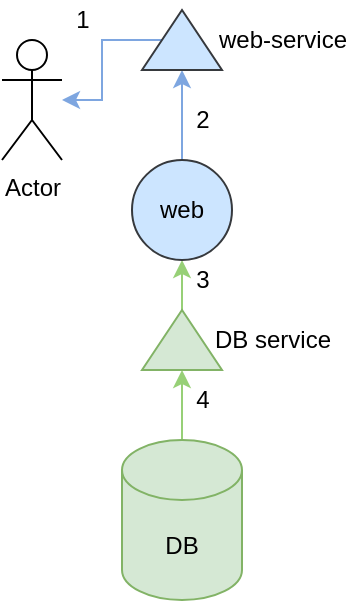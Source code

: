 <mxfile version="15.5.6" type="device"><diagram id="SSFPc8mL8y7Sj7rDa9RN" name="Application Failure"><mxGraphModel dx="263" dy="454" grid="1" gridSize="10" guides="1" tooltips="1" connect="1" arrows="1" fold="1" page="1" pageScale="1" pageWidth="850" pageHeight="1100" math="0" shadow="0"><root><mxCell id="0"/><mxCell id="1" parent="0"/><mxCell id="5z8O4asm9OjbamQKyaGp-8" style="edgeStyle=orthogonalEdgeStyle;rounded=0;orthogonalLoop=1;jettySize=auto;html=1;entryX=0;entryY=0.5;entryDx=0;entryDy=0;strokeColor=#97D077;" edge="1" parent="1" source="5z8O4asm9OjbamQKyaGp-1" target="5z8O4asm9OjbamQKyaGp-2"><mxGeometry relative="1" as="geometry"/></mxCell><mxCell id="5z8O4asm9OjbamQKyaGp-1" value="DB" style="shape=cylinder3;whiteSpace=wrap;html=1;boundedLbl=1;backgroundOutline=1;size=15;fillColor=#d5e8d4;strokeColor=#82b366;" vertex="1" parent="1"><mxGeometry x="330" y="540" width="60" height="80" as="geometry"/></mxCell><mxCell id="5z8O4asm9OjbamQKyaGp-9" style="edgeStyle=orthogonalEdgeStyle;rounded=0;orthogonalLoop=1;jettySize=auto;html=1;entryX=0.5;entryY=1;entryDx=0;entryDy=0;strokeColor=#97D077;" edge="1" parent="1" source="5z8O4asm9OjbamQKyaGp-2" target="5z8O4asm9OjbamQKyaGp-4"><mxGeometry relative="1" as="geometry"/></mxCell><mxCell id="5z8O4asm9OjbamQKyaGp-2" value="" style="triangle;whiteSpace=wrap;html=1;rotation=-90;fillColor=#d5e8d4;strokeColor=#82b366;" vertex="1" parent="1"><mxGeometry x="345" y="470" width="30" height="40" as="geometry"/></mxCell><mxCell id="5z8O4asm9OjbamQKyaGp-3" value="DB service" style="text;html=1;align=center;verticalAlign=middle;resizable=0;points=[];autosize=1;strokeColor=none;fillColor=none;" vertex="1" parent="1"><mxGeometry x="370" y="480" width="70" height="20" as="geometry"/></mxCell><mxCell id="5z8O4asm9OjbamQKyaGp-10" style="edgeStyle=orthogonalEdgeStyle;rounded=0;orthogonalLoop=1;jettySize=auto;html=1;entryX=0;entryY=0.5;entryDx=0;entryDy=0;strokeColor=#7EA6E0;" edge="1" parent="1" source="5z8O4asm9OjbamQKyaGp-4" target="5z8O4asm9OjbamQKyaGp-5"><mxGeometry relative="1" as="geometry"/></mxCell><mxCell id="5z8O4asm9OjbamQKyaGp-4" value="web" style="ellipse;whiteSpace=wrap;html=1;aspect=fixed;fillColor=#cce5ff;strokeColor=#36393d;" vertex="1" parent="1"><mxGeometry x="335" y="400" width="50" height="50" as="geometry"/></mxCell><mxCell id="5z8O4asm9OjbamQKyaGp-11" style="edgeStyle=orthogonalEdgeStyle;rounded=0;orthogonalLoop=1;jettySize=auto;html=1;fillColor=#cce5ff;strokeColor=#7EA6E0;" edge="1" parent="1" source="5z8O4asm9OjbamQKyaGp-5" target="5z8O4asm9OjbamQKyaGp-7"><mxGeometry relative="1" as="geometry"/></mxCell><mxCell id="5z8O4asm9OjbamQKyaGp-5" value="" style="triangle;whiteSpace=wrap;html=1;rotation=-90;fillColor=#cce5ff;strokeColor=#36393d;" vertex="1" parent="1"><mxGeometry x="345" y="320" width="30" height="40" as="geometry"/></mxCell><mxCell id="5z8O4asm9OjbamQKyaGp-6" value="web-service" style="text;html=1;align=center;verticalAlign=middle;resizable=0;points=[];autosize=1;strokeColor=none;fillColor=none;" vertex="1" parent="1"><mxGeometry x="370" y="330" width="80" height="20" as="geometry"/></mxCell><mxCell id="5z8O4asm9OjbamQKyaGp-7" value="Actor" style="shape=umlActor;verticalLabelPosition=bottom;verticalAlign=top;html=1;outlineConnect=0;" vertex="1" parent="1"><mxGeometry x="270" y="340" width="30" height="60" as="geometry"/></mxCell><mxCell id="5z8O4asm9OjbamQKyaGp-12" value="1" style="text;html=1;align=center;verticalAlign=middle;resizable=0;points=[];autosize=1;strokeColor=none;fillColor=none;" vertex="1" parent="1"><mxGeometry x="300" y="320" width="20" height="20" as="geometry"/></mxCell><mxCell id="5z8O4asm9OjbamQKyaGp-13" value="2" style="text;html=1;align=center;verticalAlign=middle;resizable=0;points=[];autosize=1;strokeColor=none;fillColor=none;" vertex="1" parent="1"><mxGeometry x="360" y="370" width="20" height="20" as="geometry"/></mxCell><mxCell id="5z8O4asm9OjbamQKyaGp-14" value="3" style="text;html=1;align=center;verticalAlign=middle;resizable=0;points=[];autosize=1;strokeColor=none;fillColor=none;" vertex="1" parent="1"><mxGeometry x="360" y="450" width="20" height="20" as="geometry"/></mxCell><mxCell id="5z8O4asm9OjbamQKyaGp-15" value="4" style="text;html=1;align=center;verticalAlign=middle;resizable=0;points=[];autosize=1;strokeColor=none;fillColor=none;" vertex="1" parent="1"><mxGeometry x="360" y="510" width="20" height="20" as="geometry"/></mxCell></root></mxGraphModel></diagram></mxfile>